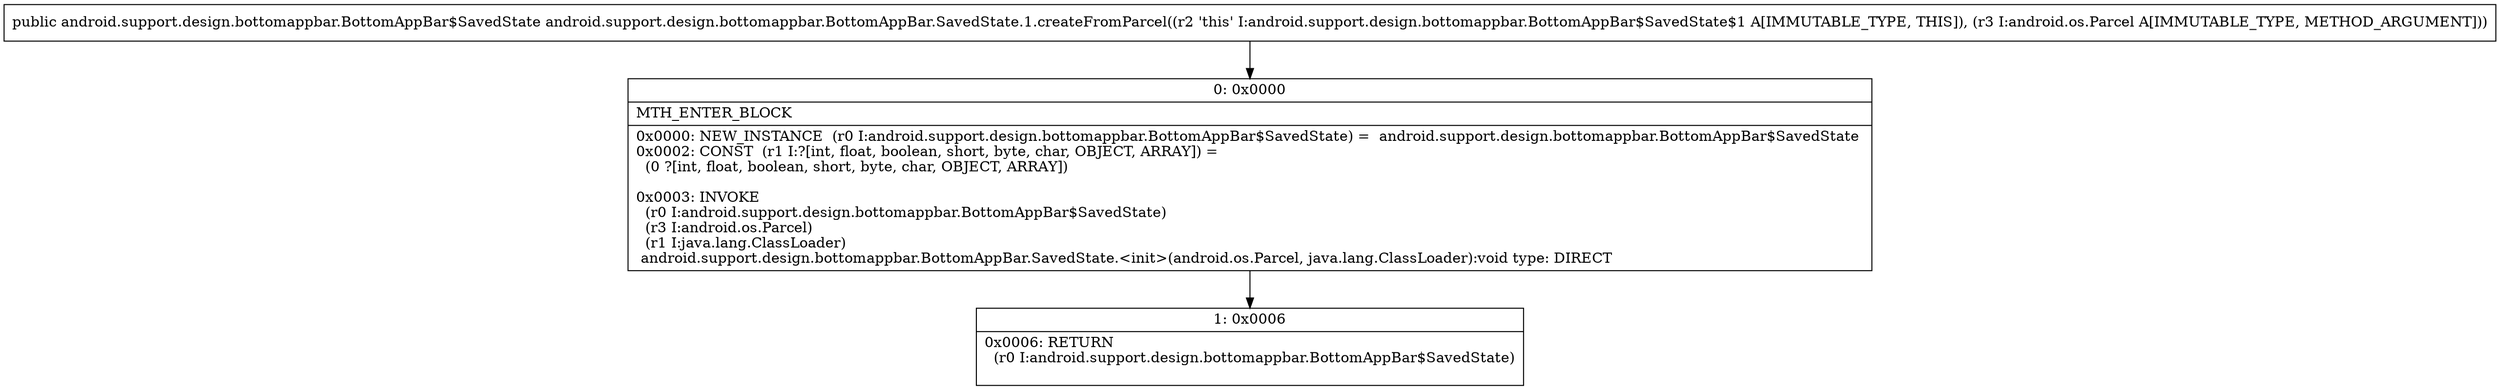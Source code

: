 digraph "CFG forandroid.support.design.bottomappbar.BottomAppBar.SavedState.1.createFromParcel(Landroid\/os\/Parcel;)Landroid\/support\/design\/bottomappbar\/BottomAppBar$SavedState;" {
Node_0 [shape=record,label="{0\:\ 0x0000|MTH_ENTER_BLOCK\l|0x0000: NEW_INSTANCE  (r0 I:android.support.design.bottomappbar.BottomAppBar$SavedState) =  android.support.design.bottomappbar.BottomAppBar$SavedState \l0x0002: CONST  (r1 I:?[int, float, boolean, short, byte, char, OBJECT, ARRAY]) = \l  (0 ?[int, float, boolean, short, byte, char, OBJECT, ARRAY])\l \l0x0003: INVOKE  \l  (r0 I:android.support.design.bottomappbar.BottomAppBar$SavedState)\l  (r3 I:android.os.Parcel)\l  (r1 I:java.lang.ClassLoader)\l android.support.design.bottomappbar.BottomAppBar.SavedState.\<init\>(android.os.Parcel, java.lang.ClassLoader):void type: DIRECT \l}"];
Node_1 [shape=record,label="{1\:\ 0x0006|0x0006: RETURN  \l  (r0 I:android.support.design.bottomappbar.BottomAppBar$SavedState)\l \l}"];
MethodNode[shape=record,label="{public android.support.design.bottomappbar.BottomAppBar$SavedState android.support.design.bottomappbar.BottomAppBar.SavedState.1.createFromParcel((r2 'this' I:android.support.design.bottomappbar.BottomAppBar$SavedState$1 A[IMMUTABLE_TYPE, THIS]), (r3 I:android.os.Parcel A[IMMUTABLE_TYPE, METHOD_ARGUMENT])) }"];
MethodNode -> Node_0;
Node_0 -> Node_1;
}

